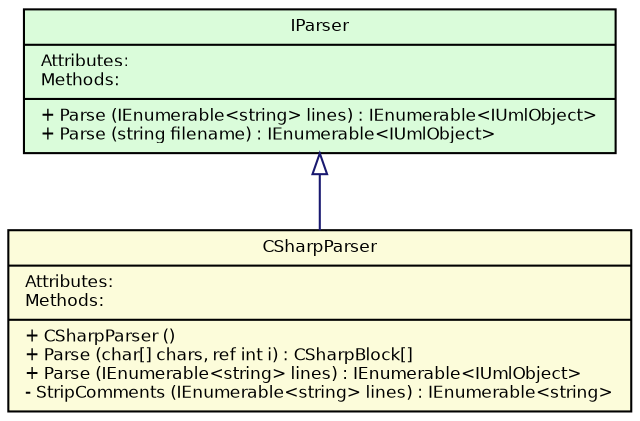 digraph "MenuItem"
{
  edge [fontname="Helvetica",fontsize="8",labelfontname="Helvetica",labelfontsize="8"];
  node [fontname="Helvetica",fontsize="8",shape=record];
Box_CSharpParser [label="{CSharpParser\n|Attributes:\lMethods:\l|+ CSharpParser  ()\l+ Parse (char\[\] chars, ref int i) : CSharpBlock\[\]\l+ Parse (IEnumerable\<string\> lines) : IEnumerable\<IUmlObject\>\l- StripComments (IEnumerable\<string\> lines) : IEnumerable\<string\>\l}",height=0.2,width=0.4,color="black", fillcolor="#fcfcda",style="filled" fontcolor="black"];

Box_IParser [label="{IParser\n|Attributes:\lMethods:\l|+ Parse (IEnumerable\<string\> lines) : IEnumerable\<IUmlObject\>\l+ Parse (string filename) : IEnumerable\<IUmlObject\>\l}",height=0.2,width=0.4,color="black", fillcolor="#dafcda",style="filled" fontcolor="black"];

Box_IParser -> Box_CSharpParser [dir="back",color="midnightblue",fontsize="8",style="solid",arrowtail="onormal",fontname="Helvetica"];
}
